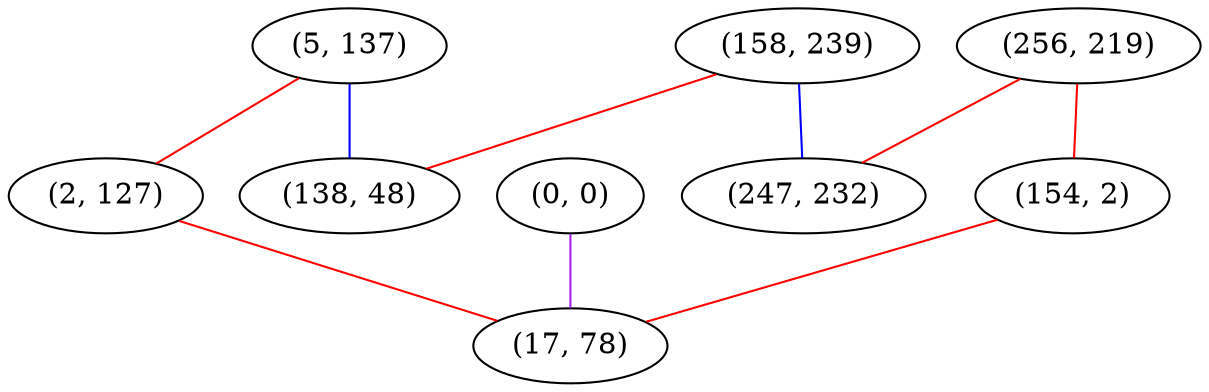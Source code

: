graph "" {
"(5, 137)";
"(256, 219)";
"(0, 0)";
"(158, 239)";
"(2, 127)";
"(138, 48)";
"(247, 232)";
"(154, 2)";
"(17, 78)";
"(5, 137)" -- "(2, 127)"  [color=red, key=0, weight=1];
"(5, 137)" -- "(138, 48)"  [color=blue, key=0, weight=3];
"(256, 219)" -- "(247, 232)"  [color=red, key=0, weight=1];
"(256, 219)" -- "(154, 2)"  [color=red, key=0, weight=1];
"(0, 0)" -- "(17, 78)"  [color=purple, key=0, weight=4];
"(158, 239)" -- "(138, 48)"  [color=red, key=0, weight=1];
"(158, 239)" -- "(247, 232)"  [color=blue, key=0, weight=3];
"(2, 127)" -- "(17, 78)"  [color=red, key=0, weight=1];
"(154, 2)" -- "(17, 78)"  [color=red, key=0, weight=1];
}
